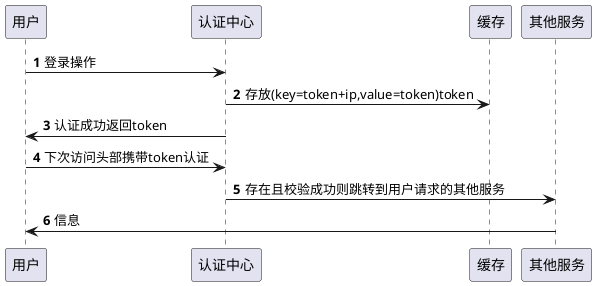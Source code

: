 @startuml
'https://plantuml.com/sequence-diagram

autonumber

用户 -> 认证中心: 登录操作
认证中心 -> 缓存: 存放(key=token+ip,value=token)token

用户 <- 认证中心: 认证成功返回token
用户 -> 认证中心: 下次访问头部携带token认证
其他服务 <- 认证中心: 存在且校验成功则跳转到用户请求的其他服务
其他服务 -> 用户: 信息
@enduml